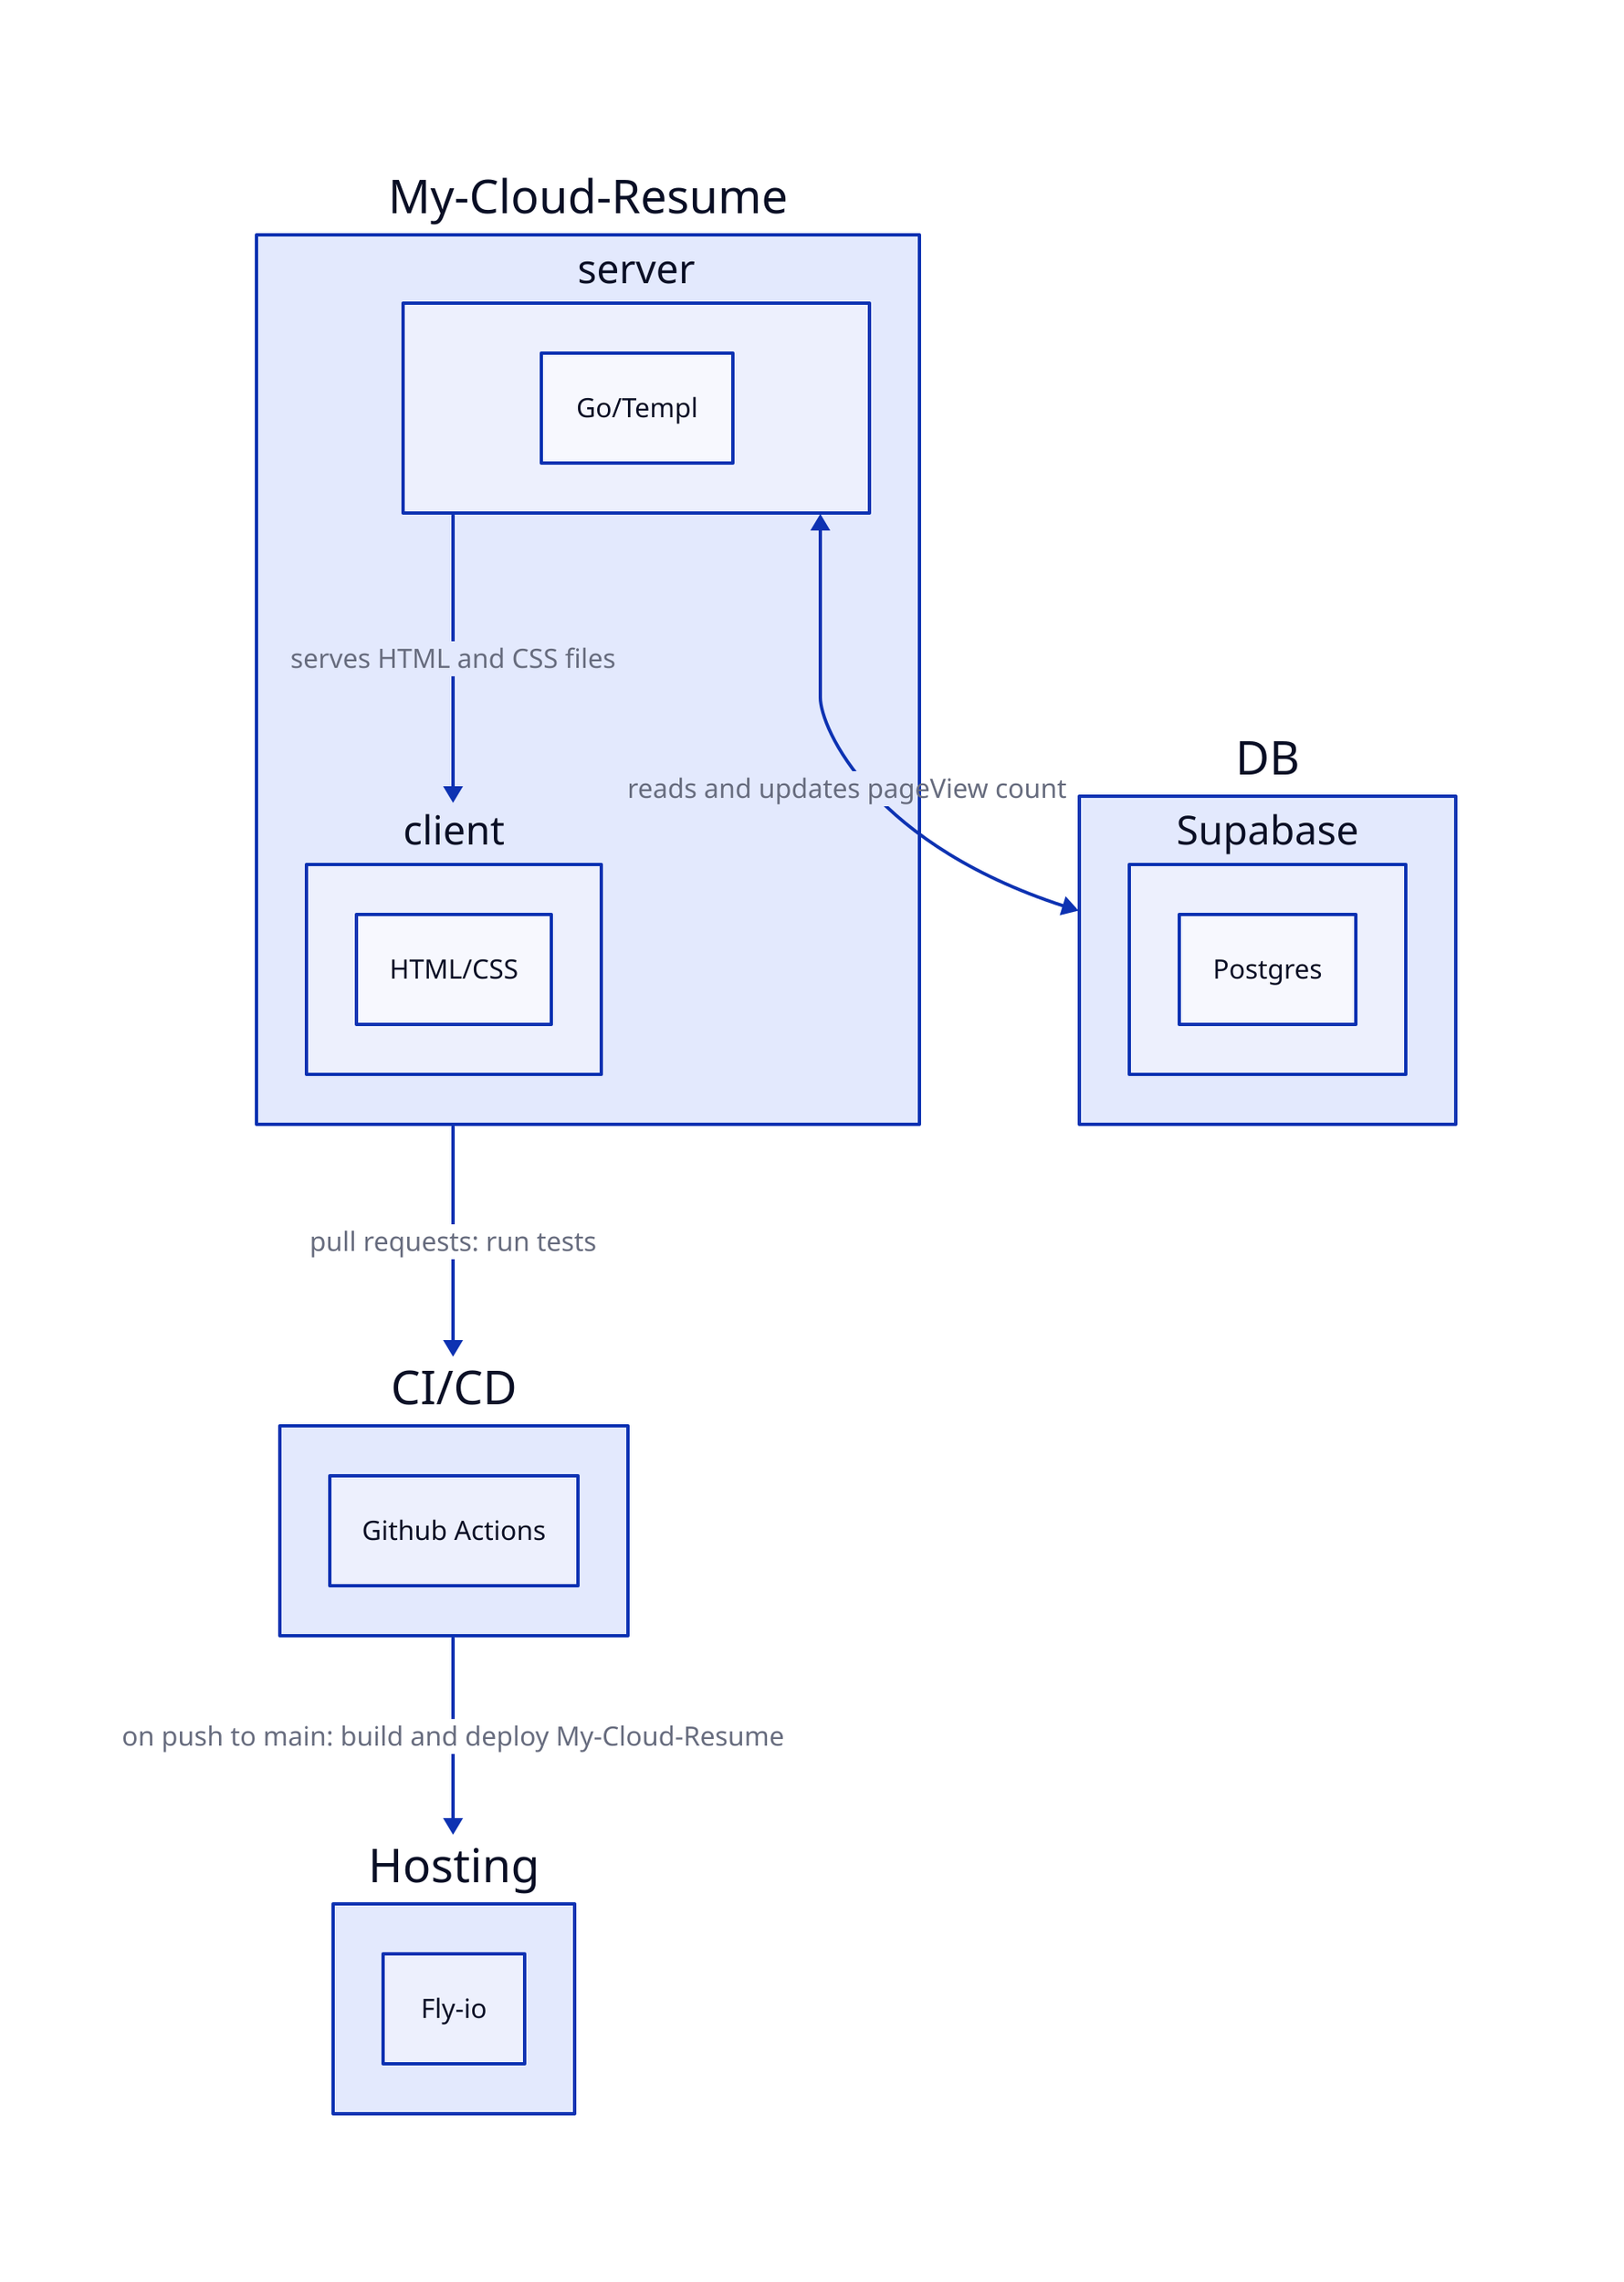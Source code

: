 # Diagram for My Cloud Resume
# 



My-Cloud-Resume: {
    server: {
        Go/Templ
    }
    client: {
        HTML/CSS
    }


    server -> client : serves HTML and CSS files
}

DB: {
    Supabase: {
        Postgres
    }
}
My-Cloud-Resume.server <-> DB : reads and updates pageView count 

CI/CD: {
    Github Actions
}

Hosting: {
    Fly-io
}

My-Cloud-Resume -> CI/CD : pull requests: run tests

CI/CD -> Hosting : on push to main: build and deploy My-Cloud-Resume
